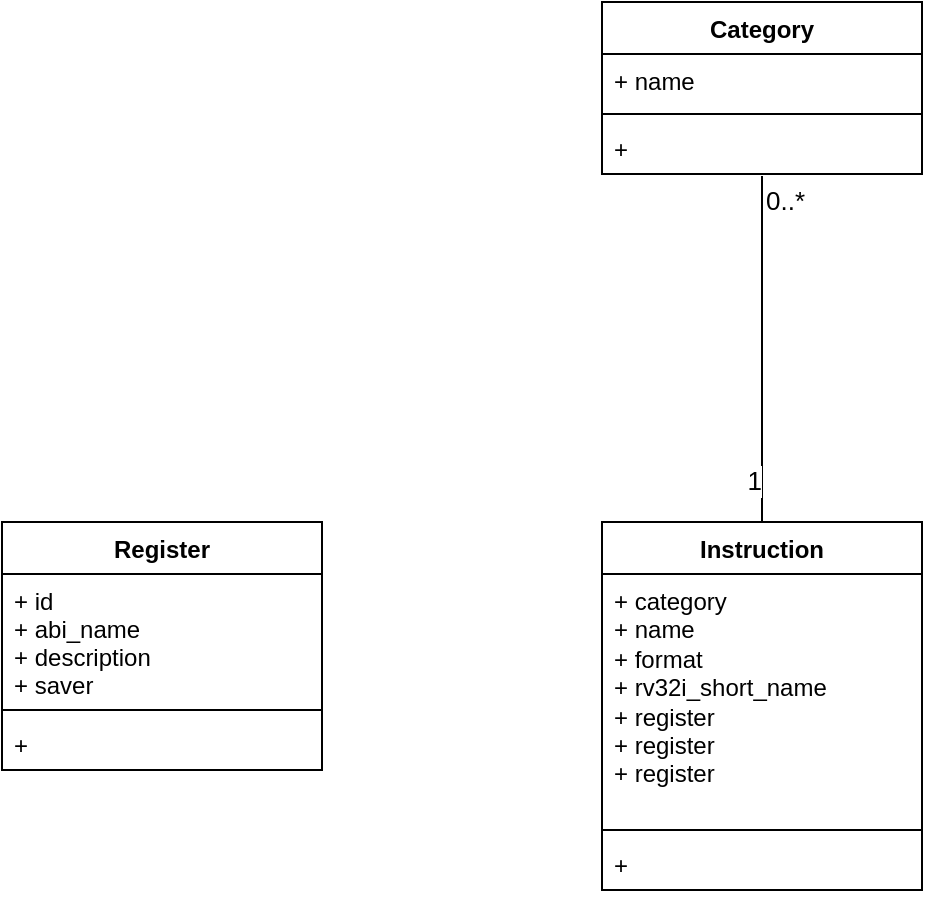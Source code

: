<mxfile version="21.1.2" type="device">
  <diagram id="_Dp30KlJU8EBAQcPYghP" name="Página-1">
    <mxGraphModel dx="880" dy="532" grid="1" gridSize="10" guides="1" tooltips="1" connect="1" arrows="1" fold="1" page="1" pageScale="1" pageWidth="827" pageHeight="1169" math="0" shadow="0">
      <root>
        <mxCell id="0" />
        <mxCell id="1" parent="0" />
        <mxCell id="5b-DQCBWxELIt5vu4iVh-1" value="Register" style="swimlane;fontStyle=1;align=center;verticalAlign=top;childLayout=stackLayout;horizontal=1;startSize=26;horizontalStack=0;resizeParent=1;resizeParentMax=0;resizeLast=0;collapsible=1;marginBottom=0;" parent="1" vertex="1">
          <mxGeometry x="140" y="330" width="160" height="124" as="geometry">
            <mxRectangle x="290" y="120" width="90" height="30" as="alternateBounds" />
          </mxGeometry>
        </mxCell>
        <mxCell id="5b-DQCBWxELIt5vu4iVh-2" value="+ id&#xa;+ abi_name&#xa;+ description&#xa;+ saver" style="text;strokeColor=none;fillColor=none;align=left;verticalAlign=top;spacingLeft=4;spacingRight=4;overflow=hidden;rotatable=0;points=[[0,0.5],[1,0.5]];portConstraint=eastwest;" parent="5b-DQCBWxELIt5vu4iVh-1" vertex="1">
          <mxGeometry y="26" width="160" height="64" as="geometry" />
        </mxCell>
        <mxCell id="5b-DQCBWxELIt5vu4iVh-3" value="" style="line;strokeWidth=1;fillColor=none;align=left;verticalAlign=middle;spacingTop=-1;spacingLeft=3;spacingRight=3;rotatable=0;labelPosition=right;points=[];portConstraint=eastwest;strokeColor=inherit;" parent="5b-DQCBWxELIt5vu4iVh-1" vertex="1">
          <mxGeometry y="90" width="160" height="8" as="geometry" />
        </mxCell>
        <mxCell id="5b-DQCBWxELIt5vu4iVh-4" value="+" style="text;strokeColor=none;fillColor=none;align=left;verticalAlign=top;spacingLeft=4;spacingRight=4;overflow=hidden;rotatable=0;points=[[0,0.5],[1,0.5]];portConstraint=eastwest;" parent="5b-DQCBWxELIt5vu4iVh-1" vertex="1">
          <mxGeometry y="98" width="160" height="26" as="geometry" />
        </mxCell>
        <mxCell id="iSKLA5xeJiW4lN6GTeoV-1" value="Instruction" style="swimlane;fontStyle=1;align=center;verticalAlign=top;childLayout=stackLayout;horizontal=1;startSize=26;horizontalStack=0;resizeParent=1;resizeParentMax=0;resizeLast=0;collapsible=1;marginBottom=0;whiteSpace=wrap;html=1;" vertex="1" parent="1">
          <mxGeometry x="440" y="330" width="160" height="184" as="geometry" />
        </mxCell>
        <mxCell id="iSKLA5xeJiW4lN6GTeoV-2" value="+ category&lt;br&gt;+ name&lt;br&gt;+ format&lt;br&gt;+ rv32i_short_name&lt;br&gt;+ register&lt;br&gt;+ register&lt;br&gt;+ register" style="text;strokeColor=none;fillColor=none;align=left;verticalAlign=top;spacingLeft=4;spacingRight=4;overflow=hidden;rotatable=0;points=[[0,0.5],[1,0.5]];portConstraint=eastwest;whiteSpace=wrap;html=1;" vertex="1" parent="iSKLA5xeJiW4lN6GTeoV-1">
          <mxGeometry y="26" width="160" height="124" as="geometry" />
        </mxCell>
        <mxCell id="iSKLA5xeJiW4lN6GTeoV-3" value="" style="line;strokeWidth=1;fillColor=none;align=left;verticalAlign=middle;spacingTop=-1;spacingLeft=3;spacingRight=3;rotatable=0;labelPosition=right;points=[];portConstraint=eastwest;strokeColor=inherit;" vertex="1" parent="iSKLA5xeJiW4lN6GTeoV-1">
          <mxGeometry y="150" width="160" height="8" as="geometry" />
        </mxCell>
        <mxCell id="iSKLA5xeJiW4lN6GTeoV-4" value="+" style="text;strokeColor=none;fillColor=none;align=left;verticalAlign=top;spacingLeft=4;spacingRight=4;overflow=hidden;rotatable=0;points=[[0,0.5],[1,0.5]];portConstraint=eastwest;whiteSpace=wrap;html=1;" vertex="1" parent="iSKLA5xeJiW4lN6GTeoV-1">
          <mxGeometry y="158" width="160" height="26" as="geometry" />
        </mxCell>
        <mxCell id="iSKLA5xeJiW4lN6GTeoV-5" value="Category" style="swimlane;fontStyle=1;align=center;verticalAlign=top;childLayout=stackLayout;horizontal=1;startSize=26;horizontalStack=0;resizeParent=1;resizeParentMax=0;resizeLast=0;collapsible=1;marginBottom=0;whiteSpace=wrap;html=1;" vertex="1" parent="1">
          <mxGeometry x="440" y="70" width="160" height="86" as="geometry" />
        </mxCell>
        <mxCell id="iSKLA5xeJiW4lN6GTeoV-6" value="+ name" style="text;strokeColor=none;fillColor=none;align=left;verticalAlign=top;spacingLeft=4;spacingRight=4;overflow=hidden;rotatable=0;points=[[0,0.5],[1,0.5]];portConstraint=eastwest;whiteSpace=wrap;html=1;" vertex="1" parent="iSKLA5xeJiW4lN6GTeoV-5">
          <mxGeometry y="26" width="160" height="26" as="geometry" />
        </mxCell>
        <mxCell id="iSKLA5xeJiW4lN6GTeoV-7" value="" style="line;strokeWidth=1;fillColor=none;align=left;verticalAlign=middle;spacingTop=-1;spacingLeft=3;spacingRight=3;rotatable=0;labelPosition=right;points=[];portConstraint=eastwest;strokeColor=inherit;" vertex="1" parent="iSKLA5xeJiW4lN6GTeoV-5">
          <mxGeometry y="52" width="160" height="8" as="geometry" />
        </mxCell>
        <mxCell id="iSKLA5xeJiW4lN6GTeoV-8" value="+" style="text;strokeColor=none;fillColor=none;align=left;verticalAlign=top;spacingLeft=4;spacingRight=4;overflow=hidden;rotatable=0;points=[[0,0.5],[1,0.5]];portConstraint=eastwest;whiteSpace=wrap;html=1;" vertex="1" parent="iSKLA5xeJiW4lN6GTeoV-5">
          <mxGeometry y="60" width="160" height="26" as="geometry" />
        </mxCell>
        <mxCell id="iSKLA5xeJiW4lN6GTeoV-9" value="" style="endArrow=none;html=1;rounded=0;entryX=0.5;entryY=0;entryDx=0;entryDy=0;exitX=0.5;exitY=1.038;exitDx=0;exitDy=0;exitPerimeter=0;" edge="1" parent="1" source="iSKLA5xeJiW4lN6GTeoV-8" target="iSKLA5xeJiW4lN6GTeoV-1">
          <mxGeometry relative="1" as="geometry">
            <mxPoint x="500" y="220" as="sourcePoint" />
            <mxPoint x="680" y="220" as="targetPoint" />
          </mxGeometry>
        </mxCell>
        <mxCell id="iSKLA5xeJiW4lN6GTeoV-10" value="0..*" style="edgeLabel;resizable=0;html=1;align=left;verticalAlign=bottom;fontSize=13;" connectable="0" vertex="1" parent="iSKLA5xeJiW4lN6GTeoV-9">
          <mxGeometry x="-1" relative="1" as="geometry">
            <mxPoint y="23" as="offset" />
          </mxGeometry>
        </mxCell>
        <mxCell id="iSKLA5xeJiW4lN6GTeoV-11" value="1" style="edgeLabel;resizable=0;html=1;align=right;verticalAlign=bottom;fontSize=13;" connectable="0" vertex="1" parent="iSKLA5xeJiW4lN6GTeoV-9">
          <mxGeometry x="1" relative="1" as="geometry">
            <mxPoint y="-10" as="offset" />
          </mxGeometry>
        </mxCell>
      </root>
    </mxGraphModel>
  </diagram>
</mxfile>
